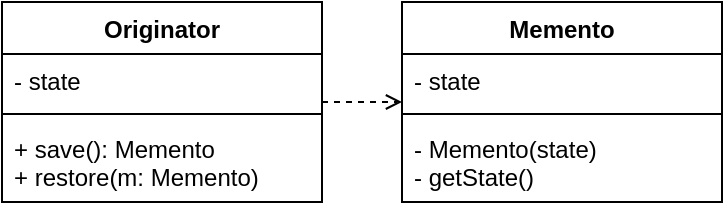 <mxfile version="24.7.8">
  <diagram name="第 1 页" id="zVgg8zNp_NqGKC2zYAsy">
    <mxGraphModel dx="823" dy="588" grid="1" gridSize="10" guides="1" tooltips="1" connect="1" arrows="1" fold="1" page="1" pageScale="1" pageWidth="850" pageHeight="1100" math="0" shadow="0">
      <root>
        <mxCell id="0" />
        <mxCell id="1" parent="0" />
        <mxCell id="rbnC-UON8SWdREh8G3_P-29" value="" style="edgeStyle=orthogonalEdgeStyle;rounded=0;orthogonalLoop=1;jettySize=auto;html=1;dashed=1;endArrow=open;endFill=0;" edge="1" parent="1" source="rbnC-UON8SWdREh8G3_P-20" target="rbnC-UON8SWdREh8G3_P-25">
          <mxGeometry relative="1" as="geometry" />
        </mxCell>
        <mxCell id="rbnC-UON8SWdREh8G3_P-20" value="Originator" style="swimlane;fontStyle=1;align=center;verticalAlign=top;childLayout=stackLayout;horizontal=1;startSize=26;horizontalStack=0;resizeParent=1;resizeParentMax=0;resizeLast=0;collapsible=1;marginBottom=0;whiteSpace=wrap;html=1;" vertex="1" parent="1">
          <mxGeometry x="280" y="240" width="160" height="100" as="geometry" />
        </mxCell>
        <mxCell id="rbnC-UON8SWdREh8G3_P-21" value="- state" style="text;strokeColor=none;fillColor=none;align=left;verticalAlign=top;spacingLeft=4;spacingRight=4;overflow=hidden;rotatable=0;points=[[0,0.5],[1,0.5]];portConstraint=eastwest;whiteSpace=wrap;html=1;" vertex="1" parent="rbnC-UON8SWdREh8G3_P-20">
          <mxGeometry y="26" width="160" height="26" as="geometry" />
        </mxCell>
        <mxCell id="rbnC-UON8SWdREh8G3_P-22" value="" style="line;strokeWidth=1;fillColor=none;align=left;verticalAlign=middle;spacingTop=-1;spacingLeft=3;spacingRight=3;rotatable=0;labelPosition=right;points=[];portConstraint=eastwest;strokeColor=inherit;" vertex="1" parent="rbnC-UON8SWdREh8G3_P-20">
          <mxGeometry y="52" width="160" height="8" as="geometry" />
        </mxCell>
        <mxCell id="rbnC-UON8SWdREh8G3_P-23" value="+ save(): Memento&lt;div&gt;+ restore(m: Memento)&lt;/div&gt;" style="text;strokeColor=none;fillColor=none;align=left;verticalAlign=top;spacingLeft=4;spacingRight=4;overflow=hidden;rotatable=0;points=[[0,0.5],[1,0.5]];portConstraint=eastwest;whiteSpace=wrap;html=1;" vertex="1" parent="rbnC-UON8SWdREh8G3_P-20">
          <mxGeometry y="60" width="160" height="40" as="geometry" />
        </mxCell>
        <mxCell id="rbnC-UON8SWdREh8G3_P-25" value="Memento" style="swimlane;fontStyle=1;align=center;verticalAlign=top;childLayout=stackLayout;horizontal=1;startSize=26;horizontalStack=0;resizeParent=1;resizeParentMax=0;resizeLast=0;collapsible=1;marginBottom=0;whiteSpace=wrap;html=1;" vertex="1" parent="1">
          <mxGeometry x="480" y="240" width="160" height="100" as="geometry" />
        </mxCell>
        <mxCell id="rbnC-UON8SWdREh8G3_P-26" value="- state" style="text;strokeColor=none;fillColor=none;align=left;verticalAlign=top;spacingLeft=4;spacingRight=4;overflow=hidden;rotatable=0;points=[[0,0.5],[1,0.5]];portConstraint=eastwest;whiteSpace=wrap;html=1;" vertex="1" parent="rbnC-UON8SWdREh8G3_P-25">
          <mxGeometry y="26" width="160" height="26" as="geometry" />
        </mxCell>
        <mxCell id="rbnC-UON8SWdREh8G3_P-27" value="" style="line;strokeWidth=1;fillColor=none;align=left;verticalAlign=middle;spacingTop=-1;spacingLeft=3;spacingRight=3;rotatable=0;labelPosition=right;points=[];portConstraint=eastwest;strokeColor=inherit;" vertex="1" parent="rbnC-UON8SWdREh8G3_P-25">
          <mxGeometry y="52" width="160" height="8" as="geometry" />
        </mxCell>
        <mxCell id="rbnC-UON8SWdREh8G3_P-28" value="- Memento(state)&lt;div&gt;- getState()&lt;/div&gt;" style="text;strokeColor=none;fillColor=none;align=left;verticalAlign=top;spacingLeft=4;spacingRight=4;overflow=hidden;rotatable=0;points=[[0,0.5],[1,0.5]];portConstraint=eastwest;whiteSpace=wrap;html=1;" vertex="1" parent="rbnC-UON8SWdREh8G3_P-25">
          <mxGeometry y="60" width="160" height="40" as="geometry" />
        </mxCell>
      </root>
    </mxGraphModel>
  </diagram>
</mxfile>

